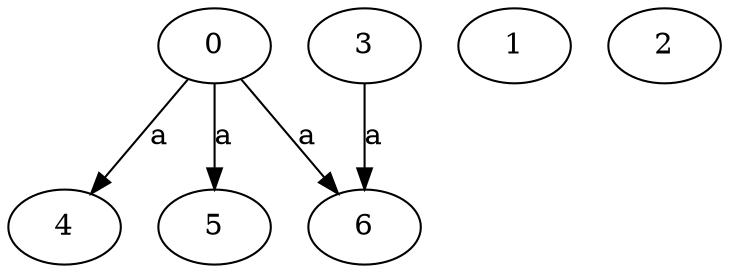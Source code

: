 strict digraph  {
0;
1;
4;
2;
5;
3;
6;
0 -> 4  [label=a];
0 -> 5  [label=a];
0 -> 6  [label=a];
3 -> 6  [label=a];
}
